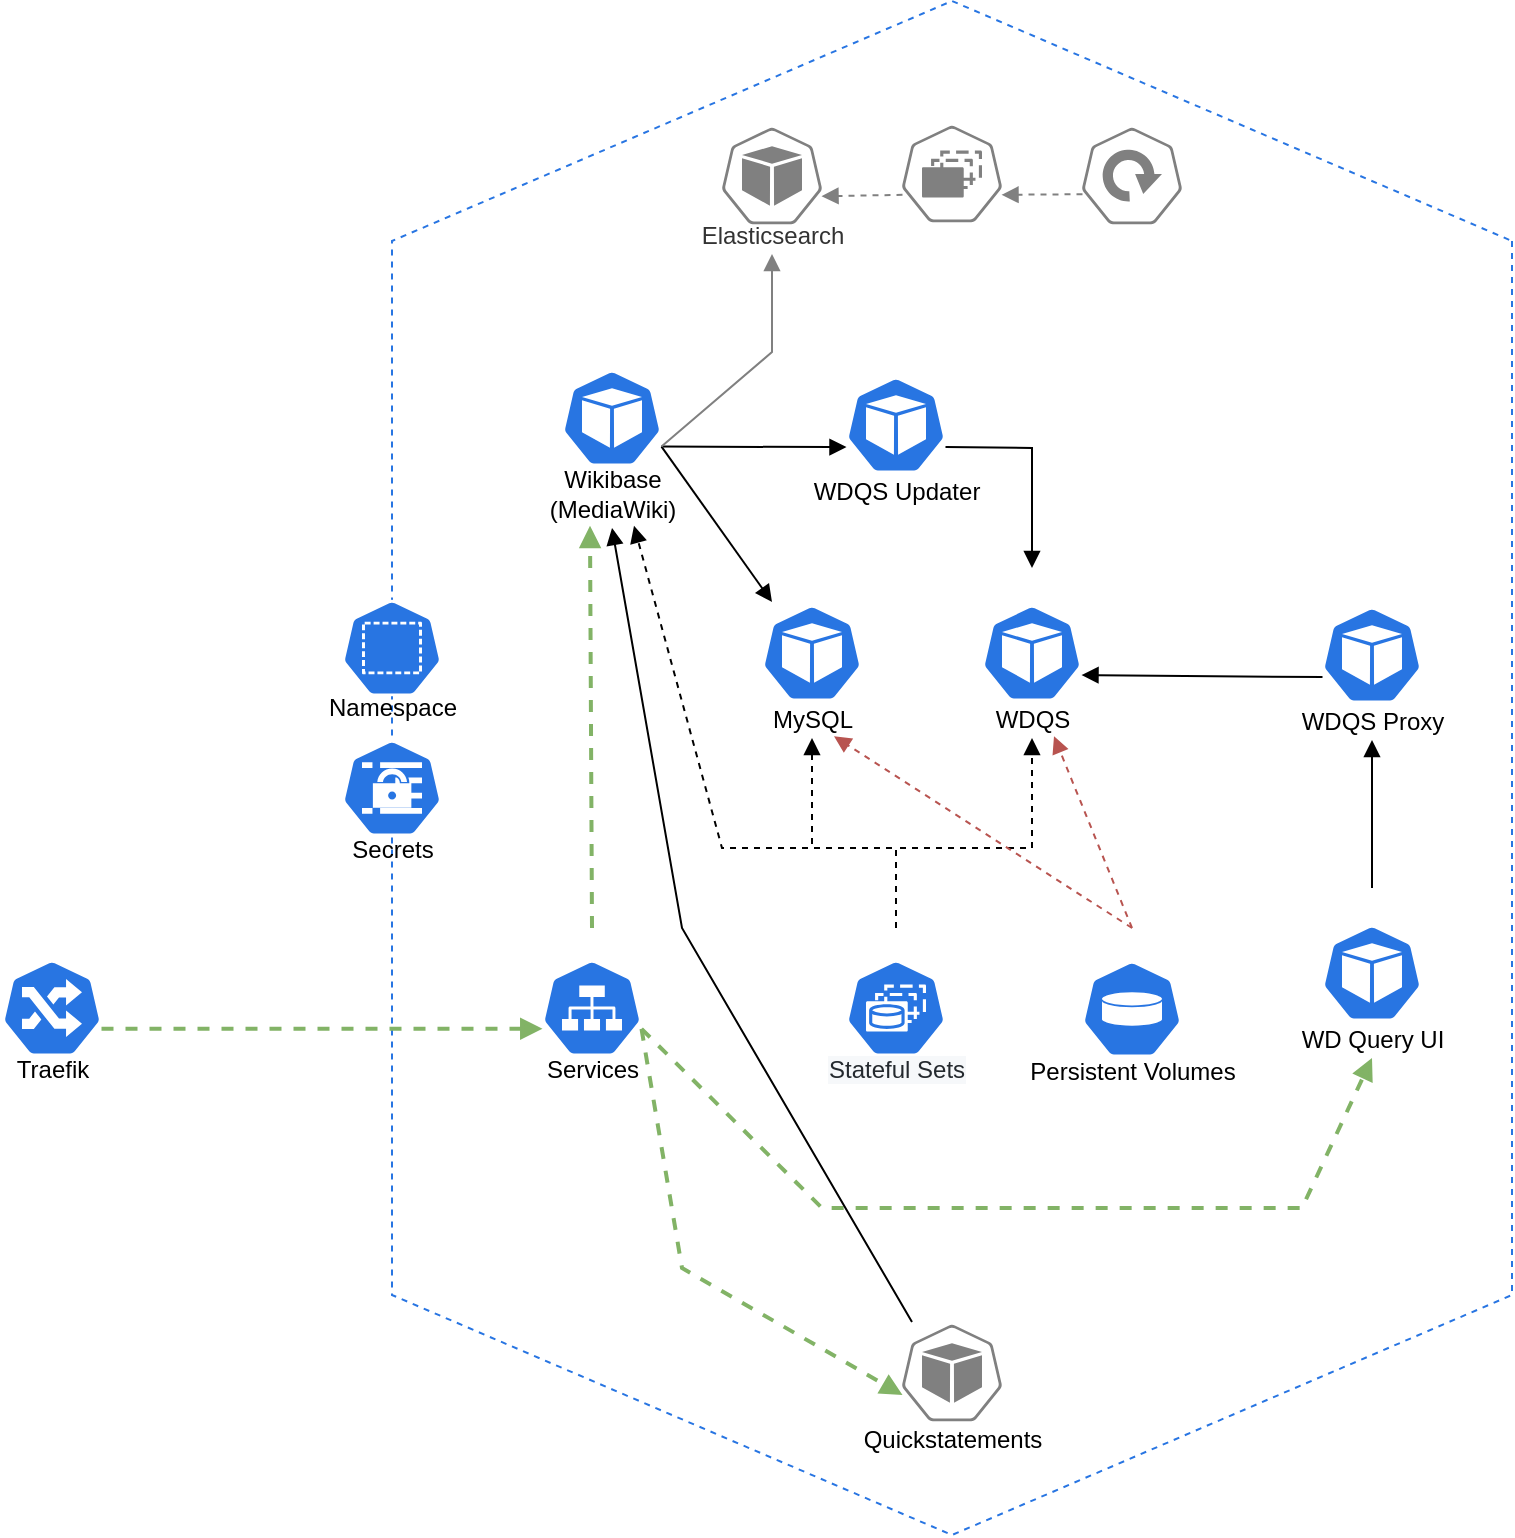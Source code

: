 <mxfile version="14.1.8" type="device"><diagram name="Architecture" id="d66fe2ae-3e9f-cf2f-6d29-e24063ad5d60"><mxGraphModel dx="2446" dy="831" grid="1" gridSize="10" guides="1" tooltips="1" connect="1" arrows="1" fold="1" page="1" pageScale="1" pageWidth="1100" pageHeight="850" background="#ffffff" math="0" shadow="0"><root><mxCell id="0"/><mxCell id="1" parent="0"/><mxCell id="_IL8Zq_-WUz4x8abNuXp-5" value="" style="shape=hexagon;perimeter=hexagonPerimeter2;whiteSpace=wrap;html=1;fixedSize=1;strokeWidth=1;size=120;rotation=90;strokeColor=#2875E2;dashed=1;" parent="1" vertex="1"><mxGeometry x="-798.5" y="160" width="767" height="560" as="geometry"/></mxCell><mxCell id="_IL8Zq_-WUz4x8abNuXp-14" style="edgeStyle=none;rounded=0;orthogonalLoop=1;jettySize=auto;html=1;exitX=0.995;exitY=0.63;exitDx=0;exitDy=0;exitPerimeter=0;entryX=0.1;entryY=0.2;entryDx=0;entryDy=0;entryPerimeter=0;endArrow=block;endFill=1;" parent="1" source="_IL8Zq_-WUz4x8abNuXp-8" target="_IL8Zq_-WUz4x8abNuXp-13" edge="1"><mxGeometry relative="1" as="geometry"/></mxCell><mxCell id="_IL8Zq_-WUz4x8abNuXp-27" style="edgeStyle=none;rounded=0;orthogonalLoop=1;jettySize=auto;html=1;exitX=0.995;exitY=0.63;exitDx=0;exitDy=0;exitPerimeter=0;entryX=0.005;entryY=0.63;entryDx=0;entryDy=0;entryPerimeter=0;endArrow=block;endFill=1;" parent="1" source="_IL8Zq_-WUz4x8abNuXp-8" target="_IL8Zq_-WUz4x8abNuXp-26" edge="1"><mxGeometry relative="1" as="geometry"/></mxCell><mxCell id="_IL8Zq_-WUz4x8abNuXp-45" style="edgeStyle=none;rounded=0;orthogonalLoop=1;jettySize=auto;html=1;entryX=0.5;entryY=1;entryDx=0;entryDy=0;entryPerimeter=0;endArrow=block;endFill=1;strokeWidth=1;exitX=0.995;exitY=0.63;exitDx=0;exitDy=0;exitPerimeter=0;fillColor=#f5f5f5;strokeColor=#808080;" parent="1" source="_IL8Zq_-WUz4x8abNuXp-8" target="_IL8Zq_-WUz4x8abNuXp-44" edge="1"><mxGeometry relative="1" as="geometry"><Array as="points"><mxPoint x="-505" y="232"/></Array></mxGeometry></mxCell><mxCell id="_IL8Zq_-WUz4x8abNuXp-8" value="Wikibase&lt;br&gt;(MediaWiki)" style="html=1;dashed=0;whitespace=wrap;fillColor=#2875E2;strokeColor=#ffffff;points=[[0.005,0.63,0],[0.1,0.2,0],[0.9,0.2,0],[0.5,0,0],[0.995,0.63,0],[0.72,0.99,0],[0.5,1,0],[0.28,0.99,0]];shape=mxgraph.kubernetes.icon;prIcon=pod;verticalAlign=bottom;" parent="1" vertex="1"><mxGeometry x="-610" y="210" width="50" height="110" as="geometry"/></mxCell><mxCell id="_IL8Zq_-WUz4x8abNuXp-36" style="edgeStyle=none;rounded=0;orthogonalLoop=1;jettySize=auto;html=1;exitX=0.995;exitY=0.63;exitDx=0;exitDy=0;exitPerimeter=0;entryX=0.005;entryY=0.63;entryDx=0;entryDy=0;entryPerimeter=0;dashed=1;endArrow=block;endFill=1;fillColor=#d5e8d4;strokeColor=#82b366;strokeWidth=2;" parent="1" source="_IL8Zq_-WUz4x8abNuXp-1" target="_IL8Zq_-WUz4x8abNuXp-33" edge="1"><mxGeometry relative="1" as="geometry"/></mxCell><mxCell id="_IL8Zq_-WUz4x8abNuXp-1" value="Traefik" style="html=1;dashed=0;whitespace=wrap;fillColor=#2875E2;strokeColor=#ffffff;points=[[0.005,0.63,0],[0.1,0.2,0],[0.9,0.2,0],[0.5,0,0],[0.995,0.63,0],[0.72,0.99,0],[0.5,1,0],[0.28,0.99,0]];shape=mxgraph.kubernetes.icon;prIcon=ing;verticalAlign=bottom;spacingTop=0;" parent="1" vertex="1"><mxGeometry x="-890" y="520" width="50" height="80" as="geometry"/></mxCell><mxCell id="_IL8Zq_-WUz4x8abNuXp-13" value="MySQL" style="html=1;dashed=0;whitespace=wrap;fillColor=#2875E2;strokeColor=#ffffff;points=[[0.005,0.63,0],[0.1,0.2,0],[0.9,0.2,0],[0.5,0,0],[0.995,0.63,0],[0.72,0.99,0],[0.5,1,0],[0.28,0.99,0]];shape=mxgraph.kubernetes.icon;prIcon=pod;verticalAlign=bottom;" parent="1" vertex="1"><mxGeometry x="-510" y="340" width="50" height="85" as="geometry"/></mxCell><mxCell id="_IL8Zq_-WUz4x8abNuXp-16" value="WDQS" style="html=1;dashed=0;whitespace=wrap;fillColor=#2875E2;strokeColor=#ffffff;points=[[0.005,0.63,0],[0.1,0.2,0],[0.9,0.2,0],[0.5,0,0],[0.995,0.63,0],[0.72,0.99,0],[0.5,1,0],[0.28,0.99,0]];shape=mxgraph.kubernetes.icon;prIcon=pod;verticalAlign=bottom;" parent="1" vertex="1"><mxGeometry x="-400" y="340" width="50" height="85" as="geometry"/></mxCell><mxCell id="_IL8Zq_-WUz4x8abNuXp-28" style="edgeStyle=none;rounded=0;orthogonalLoop=1;jettySize=auto;html=1;exitX=0.995;exitY=0.63;exitDx=0;exitDy=0;exitPerimeter=0;entryX=0.5;entryY=0;entryDx=0;entryDy=0;entryPerimeter=0;endArrow=block;endFill=1;" parent="1" source="_IL8Zq_-WUz4x8abNuXp-26" target="_IL8Zq_-WUz4x8abNuXp-16" edge="1"><mxGeometry relative="1" as="geometry"><Array as="points"><mxPoint x="-375" y="280"/></Array></mxGeometry></mxCell><mxCell id="_IL8Zq_-WUz4x8abNuXp-26" value="WDQS Updater" style="html=1;dashed=0;whitespace=wrap;fillColor=#2875E2;strokeColor=#ffffff;points=[[0.005,0.63,0],[0.1,0.2,0],[0.9,0.2,0],[0.5,0,0],[0.995,0.63,0],[0.72,0.99,0],[0.5,1,0],[0.28,0.99,0]];shape=mxgraph.kubernetes.icon;prIcon=pod;verticalAlign=bottom;" parent="1" vertex="1"><mxGeometry x="-468" y="226" width="50" height="85" as="geometry"/></mxCell><mxCell id="_IL8Zq_-WUz4x8abNuXp-31" style="edgeStyle=none;rounded=0;orthogonalLoop=1;jettySize=auto;html=1;entryX=0.5;entryY=1;entryDx=0;entryDy=0;entryPerimeter=0;endArrow=block;endFill=1;dashed=1;" parent="1" source="_IL8Zq_-WUz4x8abNuXp-30" target="_IL8Zq_-WUz4x8abNuXp-13" edge="1"><mxGeometry relative="1" as="geometry"><Array as="points"><mxPoint x="-443" y="480"/><mxPoint x="-485" y="480"/></Array></mxGeometry></mxCell><mxCell id="_IL8Zq_-WUz4x8abNuXp-32" style="edgeStyle=none;rounded=0;orthogonalLoop=1;jettySize=auto;html=1;entryX=0.5;entryY=1;entryDx=0;entryDy=0;entryPerimeter=0;endArrow=block;endFill=1;dashed=1;" parent="1" source="_IL8Zq_-WUz4x8abNuXp-30" target="_IL8Zq_-WUz4x8abNuXp-16" edge="1"><mxGeometry relative="1" as="geometry"><Array as="points"><mxPoint x="-443" y="480"/><mxPoint x="-375" y="480"/></Array></mxGeometry></mxCell><mxCell id="_IL8Zq_-WUz4x8abNuXp-40" style="edgeStyle=none;rounded=0;orthogonalLoop=1;jettySize=auto;html=1;exitX=0.5;exitY=0;exitDx=0;exitDy=0;exitPerimeter=0;entryX=0.72;entryY=0.99;entryDx=0;entryDy=0;entryPerimeter=0;endArrow=block;endFill=1;dashed=1;" parent="1" source="_IL8Zq_-WUz4x8abNuXp-30" target="_IL8Zq_-WUz4x8abNuXp-8" edge="1"><mxGeometry relative="1" as="geometry"><Array as="points"><mxPoint x="-443" y="480"/><mxPoint x="-530" y="480"/></Array></mxGeometry></mxCell><mxCell id="_IL8Zq_-WUz4x8abNuXp-30" value="&lt;span style=&quot;color: rgb(36 , 41 , 46) ; background-color: rgb(246 , 248 , 250)&quot;&gt;&lt;font style=&quot;font-size: 12px&quot;&gt;Stateful Sets&lt;br&gt;&lt;/font&gt;&lt;/span&gt;" style="html=1;dashed=0;whitespace=wrap;fillColor=#2875E2;strokeColor=#ffffff;points=[[0.005,0.63,0],[0.1,0.2,0],[0.9,0.2,0],[0.5,0,0],[0.995,0.63,0],[0.72,0.99,0],[0.5,1,0],[0.28,0.99,0]];shape=mxgraph.kubernetes.icon;prIcon=sts;align=center;verticalAlign=bottom;" parent="1" vertex="1"><mxGeometry x="-468" y="520" width="50" height="80" as="geometry"/></mxCell><mxCell id="_IL8Zq_-WUz4x8abNuXp-35" style="edgeStyle=none;rounded=0;orthogonalLoop=1;jettySize=auto;html=1;exitX=0.5;exitY=0;exitDx=0;exitDy=0;exitPerimeter=0;dashed=1;endArrow=block;endFill=1;entryX=0.28;entryY=0.99;entryDx=0;entryDy=0;entryPerimeter=0;fillColor=#d5e8d4;strokeColor=#82b366;strokeWidth=2;" parent="1" source="_IL8Zq_-WUz4x8abNuXp-33" target="_IL8Zq_-WUz4x8abNuXp-8" edge="1"><mxGeometry relative="1" as="geometry"/></mxCell><mxCell id="_IL8Zq_-WUz4x8abNuXp-38" style="edgeStyle=none;rounded=0;orthogonalLoop=1;jettySize=auto;html=1;exitX=0.995;exitY=0.63;exitDx=0;exitDy=0;exitPerimeter=0;entryX=0.5;entryY=1;entryDx=0;entryDy=0;entryPerimeter=0;dashed=1;endArrow=block;endFill=1;fillColor=#d5e8d4;strokeColor=#82b366;strokeWidth=2;" parent="1" source="_IL8Zq_-WUz4x8abNuXp-33" target="_IL8Zq_-WUz4x8abNuXp-37" edge="1"><mxGeometry relative="1" as="geometry"><Array as="points"><mxPoint x="-480" y="660"/><mxPoint x="-240" y="660"/></Array></mxGeometry></mxCell><mxCell id="e1nTvHIESug4aS_iqUvi-3" style="rounded=0;orthogonalLoop=1;jettySize=auto;html=1;exitX=0.995;exitY=0.63;exitDx=0;exitDy=0;exitPerimeter=0;entryX=0.005;entryY=0.63;entryDx=0;entryDy=0;entryPerimeter=0;endArrow=block;endFill=1;dashed=1;fillColor=#d5e8d4;strokeColor=#82b366;strokeWidth=2;" parent="1" source="_IL8Zq_-WUz4x8abNuXp-33" target="e1nTvHIESug4aS_iqUvi-2" edge="1"><mxGeometry relative="1" as="geometry"><Array as="points"><mxPoint x="-550" y="690"/></Array></mxGeometry></mxCell><mxCell id="_IL8Zq_-WUz4x8abNuXp-33" value="Services" style="html=1;dashed=0;whitespace=wrap;fillColor=#2875E2;strokeColor=#ffffff;points=[[0.005,0.63,0],[0.1,0.2,0],[0.9,0.2,0],[0.5,0,0],[0.995,0.63,0],[0.72,0.99,0],[0.5,1,0],[0.28,0.99,0]];shape=mxgraph.kubernetes.icon;prIcon=svc;align=center;verticalAlign=bottom;" parent="1" vertex="1"><mxGeometry x="-620" y="520" width="50" height="80" as="geometry"/></mxCell><mxCell id="_IL8Zq_-WUz4x8abNuXp-42" style="edgeStyle=none;rounded=0;orthogonalLoop=1;jettySize=auto;html=1;exitX=0.5;exitY=0;exitDx=0;exitDy=0;exitPerimeter=0;entryX=0.72;entryY=0.99;entryDx=0;entryDy=0;entryPerimeter=0;dashed=1;endArrow=block;endFill=1;fillColor=#f8cecc;strokeColor=#b85450;" parent="1" source="_IL8Zq_-WUz4x8abNuXp-34" target="_IL8Zq_-WUz4x8abNuXp-16" edge="1"><mxGeometry relative="1" as="geometry"/></mxCell><mxCell id="_IL8Zq_-WUz4x8abNuXp-34" value="Persistent Volumes" style="html=1;dashed=0;whitespace=wrap;fillColor=#2875E2;strokeColor=#ffffff;points=[[0.005,0.63,0],[0.1,0.2,0],[0.9,0.2,0],[0.5,0,0],[0.995,0.63,0],[0.72,0.99,0],[0.5,1,0],[0.28,0.99,0]];shape=mxgraph.kubernetes.icon;prIcon=pv;align=center;verticalAlign=bottom;" parent="1" vertex="1"><mxGeometry x="-350" y="520" width="50" height="81" as="geometry"/></mxCell><mxCell id="_IL8Zq_-WUz4x8abNuXp-39" style="edgeStyle=none;rounded=0;orthogonalLoop=1;jettySize=auto;html=1;exitX=0.005;exitY=0.63;exitDx=0;exitDy=0;exitPerimeter=0;entryX=0.995;entryY=0.63;entryDx=0;entryDy=0;entryPerimeter=0;endArrow=block;endFill=1;" parent="1" source="NFd3esU9thwVP_hJrYfx-1" target="_IL8Zq_-WUz4x8abNuXp-16" edge="1"><mxGeometry relative="1" as="geometry"/></mxCell><mxCell id="NFd3esU9thwVP_hJrYfx-6" style="edgeStyle=orthogonalEdgeStyle;rounded=0;orthogonalLoop=1;jettySize=auto;html=1;exitX=0.5;exitY=0;exitDx=0;exitDy=0;exitPerimeter=0;entryX=0.5;entryY=1;entryDx=0;entryDy=0;entryPerimeter=0;endArrow=block;endFill=1;" parent="1" source="_IL8Zq_-WUz4x8abNuXp-37" target="NFd3esU9thwVP_hJrYfx-1" edge="1"><mxGeometry relative="1" as="geometry"/></mxCell><mxCell id="_IL8Zq_-WUz4x8abNuXp-37" value="WD Query UI" style="html=1;dashed=0;whitespace=wrap;fillColor=#2875E2;strokeColor=#ffffff;points=[[0.005,0.63,0],[0.1,0.2,0],[0.9,0.2,0],[0.5,0,0],[0.995,0.63,0],[0.72,0.99,0],[0.5,1,0],[0.28,0.99,0]];shape=mxgraph.kubernetes.icon;prIcon=pod;verticalAlign=bottom;" parent="1" vertex="1"><mxGeometry x="-230" y="500" width="50" height="85" as="geometry"/></mxCell><mxCell id="_IL8Zq_-WUz4x8abNuXp-43" value="Namespace" style="html=1;dashed=0;whitespace=wrap;fillColor=#2875E2;strokeColor=#ffffff;points=[[0.005,0.63,0],[0.1,0.2,0],[0.9,0.2,0],[0.5,0,0],[0.995,0.63,0],[0.72,0.99,0],[0.5,1,0],[0.28,0.99,0]];shape=mxgraph.kubernetes.icon;prIcon=ns;align=center;verticalAlign=bottom;" parent="1" vertex="1"><mxGeometry x="-720" y="341" width="50" height="78" as="geometry"/></mxCell><mxCell id="_IL8Zq_-WUz4x8abNuXp-44" value="Elasticsearch" style="html=1;dashed=0;whitespace=wrap;points=[[0.005,0.63,0],[0.1,0.2,0],[0.9,0.2,0],[0.5,0,0],[0.995,0.63,0],[0.72,0.99,0],[0.5,1,0],[0.28,0.99,0]];shape=mxgraph.kubernetes.icon;prIcon=pod;align=center;verticalAlign=bottom;fontColor=#333333;strokeColor=#808080;fillColor=none;" parent="1" vertex="1"><mxGeometry x="-530" y="105" width="50" height="78" as="geometry"/></mxCell><mxCell id="_IL8Zq_-WUz4x8abNuXp-48" style="edgeStyle=none;rounded=0;orthogonalLoop=1;jettySize=auto;html=1;exitX=0.005;exitY=0.63;exitDx=0;exitDy=0;exitPerimeter=0;entryX=0.995;entryY=0.63;entryDx=0;entryDy=0;entryPerimeter=0;endArrow=block;endFill=1;strokeWidth=1;strokeColor=#808080;dashed=1;" parent="1" source="_IL8Zq_-WUz4x8abNuXp-46" target="_IL8Zq_-WUz4x8abNuXp-44" edge="1"><mxGeometry relative="1" as="geometry"/></mxCell><mxCell id="_IL8Zq_-WUz4x8abNuXp-46" value="" style="html=1;dashed=0;whitespace=wrap;points=[[0.005,0.63,0],[0.1,0.2,0],[0.9,0.2,0],[0.5,0,0],[0.995,0.63,0],[0.72,0.99,0],[0.5,1,0],[0.28,0.99,0]];shape=mxgraph.kubernetes.icon;prIcon=rs;align=center;verticalAlign=bottom;fontColor=#333333;strokeColor=#808080;fillColor=none;" parent="1" vertex="1"><mxGeometry x="-440" y="103" width="50" height="80" as="geometry"/></mxCell><mxCell id="_IL8Zq_-WUz4x8abNuXp-49" style="edgeStyle=none;rounded=0;orthogonalLoop=1;jettySize=auto;html=1;exitX=0.005;exitY=0.63;exitDx=0;exitDy=0;exitPerimeter=0;entryX=0.995;entryY=0.63;entryDx=0;entryDy=0;entryPerimeter=0;endArrow=block;endFill=1;strokeWidth=1;strokeColor=#808080;dashed=1;" parent="1" source="_IL8Zq_-WUz4x8abNuXp-47" target="_IL8Zq_-WUz4x8abNuXp-46" edge="1"><mxGeometry relative="1" as="geometry"/></mxCell><mxCell id="_IL8Zq_-WUz4x8abNuXp-47" value="" style="html=1;dashed=0;whitespace=wrap;points=[[0.005,0.63,0],[0.1,0.2,0],[0.9,0.2,0],[0.5,0,0],[0.995,0.63,0],[0.72,0.99,0],[0.5,1,0],[0.28,0.99,0]];shape=mxgraph.kubernetes.icon;prIcon=deploy;align=center;verticalAlign=bottom;fontColor=#333333;strokeColor=#808080;fillColor=none;" parent="1" vertex="1"><mxGeometry x="-350" y="109" width="50" height="70" as="geometry"/></mxCell><mxCell id="H0XvLpFR1a4N1J-SJH_W-1" value="Secrets" style="html=1;dashed=0;whitespace=wrap;fillColor=#2875E2;strokeColor=#ffffff;points=[[0.005,0.63,0],[0.1,0.2,0],[0.9,0.2,0],[0.5,0,0],[0.995,0.63,0],[0.72,0.99,0],[0.5,1,0],[0.28,0.99,0]];shape=mxgraph.kubernetes.icon;prIcon=secret;verticalAlign=bottom;" parent="1" vertex="1"><mxGeometry x="-720" y="410" width="50" height="80" as="geometry"/></mxCell><mxCell id="NFd3esU9thwVP_hJrYfx-1" value="WDQS Proxy" style="html=1;dashed=0;whitespace=wrap;fillColor=#2875E2;strokeColor=#ffffff;points=[[0.005,0.63,0],[0.1,0.2,0],[0.9,0.2,0],[0.5,0,0],[0.995,0.63,0],[0.72,0.99,0],[0.5,1,0],[0.28,0.99,0]];shape=mxgraph.kubernetes.icon;prIcon=pod;verticalAlign=bottom;" parent="1" vertex="1"><mxGeometry x="-230" y="341" width="50" height="85" as="geometry"/></mxCell><mxCell id="NFd3esU9thwVP_hJrYfx-3" style="edgeStyle=none;rounded=0;orthogonalLoop=1;jettySize=auto;html=1;dashed=1;endArrow=block;endFill=1;fillColor=#f8cecc;strokeColor=#b85450;exitX=0.5;exitY=0;exitDx=0;exitDy=0;exitPerimeter=0;entryX=0.72;entryY=0.99;entryDx=0;entryDy=0;entryPerimeter=0;" parent="1" source="_IL8Zq_-WUz4x8abNuXp-34" target="_IL8Zq_-WUz4x8abNuXp-13" edge="1"><mxGeometry relative="1" as="geometry"><mxPoint x="-325" y="520" as="sourcePoint"/><mxPoint x="-420" y="460" as="targetPoint"/></mxGeometry></mxCell><mxCell id="e1nTvHIESug4aS_iqUvi-4" style="edgeStyle=none;rounded=0;orthogonalLoop=1;jettySize=auto;html=1;exitX=0.1;exitY=0.2;exitDx=0;exitDy=0;exitPerimeter=0;entryX=0.5;entryY=1;entryDx=0;entryDy=0;entryPerimeter=0;endArrow=block;endFill=1;" parent="1" source="e1nTvHIESug4aS_iqUvi-2" target="_IL8Zq_-WUz4x8abNuXp-8" edge="1"><mxGeometry relative="1" as="geometry"><Array as="points"><mxPoint x="-550" y="520"/></Array></mxGeometry></mxCell><mxCell id="e1nTvHIESug4aS_iqUvi-2" value="Quickstatements" style="html=1;dashed=0;whitespace=wrap;points=[[0.005,0.63,0],[0.1,0.2,0],[0.9,0.2,0],[0.5,0,0],[0.995,0.63,0],[0.72,0.99,0],[0.5,1,0],[0.28,0.99,0]];shape=mxgraph.kubernetes.icon;prIcon=pod;verticalAlign=bottom;strokeColor=#808080;fillColor=#FFFFFF;" parent="1" vertex="1"><mxGeometry x="-440" y="700" width="50" height="85" as="geometry"/></mxCell></root></mxGraphModel></diagram></mxfile>